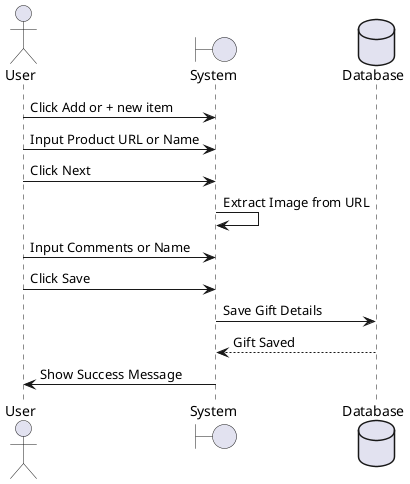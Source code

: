 @startuml
actor User
boundary System
database Database

User -> System: Click Add or + new item
User -> System: Input Product URL or Name
User -> System: Click Next
System -> System: Extract Image from URL
User -> System: Input Comments or Name
User -> System: Click Save
System -> Database: Save Gift Details
Database --> System: Gift Saved
System -> User: Show Success Message
@enduml
